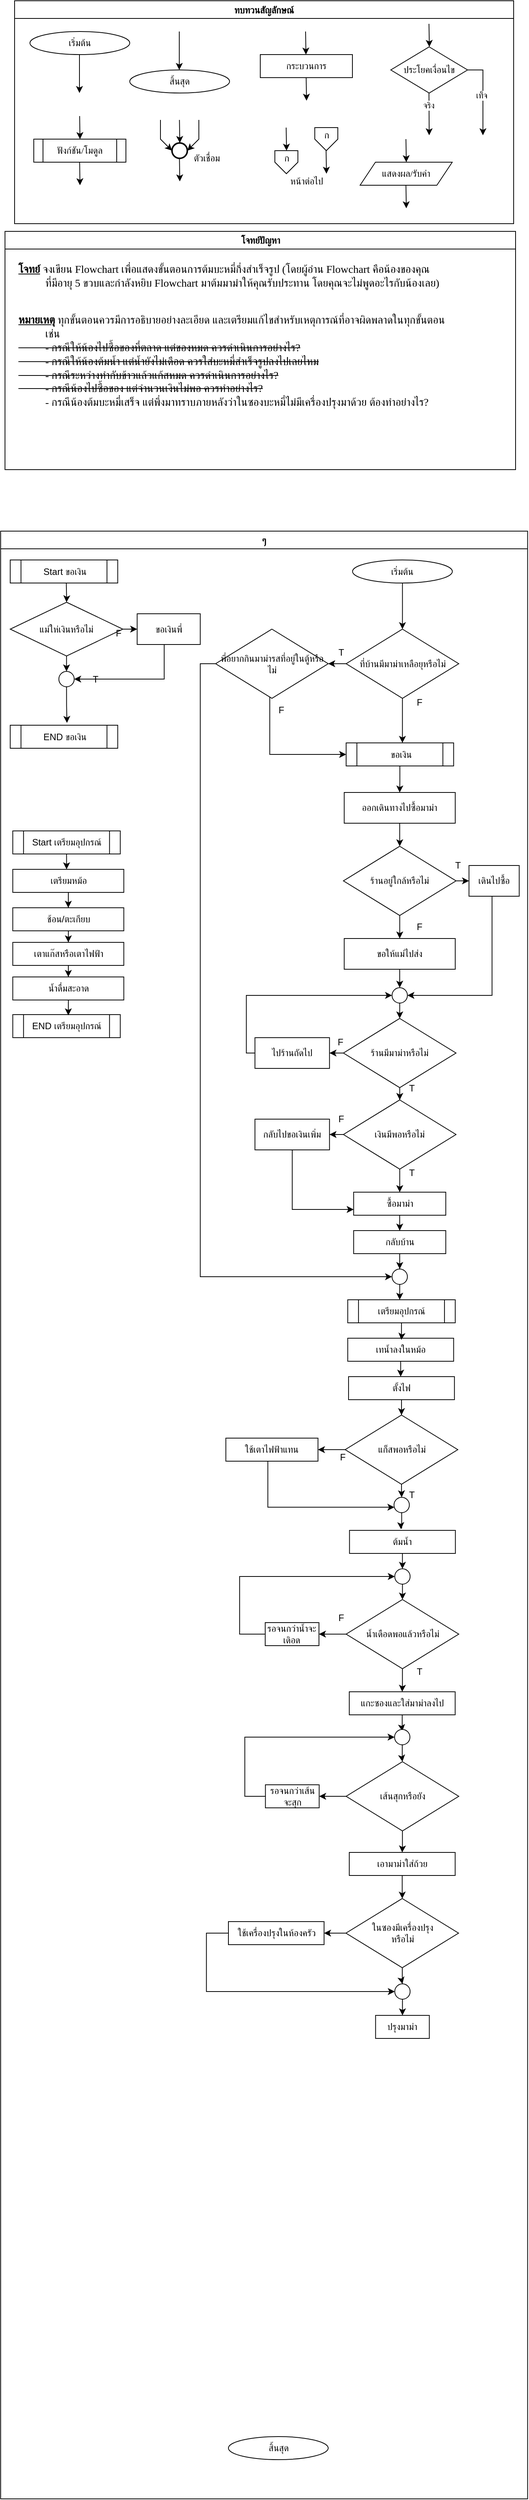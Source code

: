 <mxfile version="24.8.9">
  <diagram id="C5RBs43oDa-KdzZeNtuy" name="Page-1">
    <mxGraphModel dx="2316" dy="807" grid="1" gridSize="10" guides="1" tooltips="1" connect="1" arrows="1" fold="1" page="1" pageScale="1" pageWidth="827" pageHeight="1169" math="0" shadow="0">
      <root>
        <mxCell id="WIyWlLk6GJQsqaUBKTNV-0" />
        <mxCell id="WIyWlLk6GJQsqaUBKTNV-1" parent="WIyWlLk6GJQsqaUBKTNV-0" />
        <mxCell id="M7CGMbNuYNeq0SnUNNgH-6" value="ทบทวนสัญลักษณ์" style="swimlane;fontFamily=Sarabun;fontSource=https%3A%2F%2Ffonts.googleapis.com%2Fcss%3Ffamily%3DSarabun;" parent="WIyWlLk6GJQsqaUBKTNV-1" vertex="1">
          <mxGeometry x="-720" y="20" width="650" height="290" as="geometry" />
        </mxCell>
        <mxCell id="M7CGMbNuYNeq0SnUNNgH-2" value="&lt;font data-font-src=&quot;https://fonts.googleapis.com/css?family=Sarabun&quot; face=&quot;Sarabun&quot;&gt;เริ่มต้น&lt;/font&gt;" style="ellipse;whiteSpace=wrap;html=1;" parent="M7CGMbNuYNeq0SnUNNgH-6" vertex="1">
          <mxGeometry x="20" y="40" width="130" height="30" as="geometry" />
        </mxCell>
        <mxCell id="M7CGMbNuYNeq0SnUNNgH-5" value="" style="endArrow=classic;html=1;rounded=0;" parent="M7CGMbNuYNeq0SnUNNgH-6" edge="1">
          <mxGeometry width="50" height="50" relative="1" as="geometry">
            <mxPoint x="84.5" y="70" as="sourcePoint" />
            <mxPoint x="84.5" y="120" as="targetPoint" />
          </mxGeometry>
        </mxCell>
        <mxCell id="M7CGMbNuYNeq0SnUNNgH-3" value="&lt;font face=&quot;Sarabun&quot;&gt;สิ้นสุด&lt;/font&gt;" style="ellipse;whiteSpace=wrap;html=1;" parent="M7CGMbNuYNeq0SnUNNgH-6" vertex="1">
          <mxGeometry x="150" y="90" width="130" height="30" as="geometry" />
        </mxCell>
        <mxCell id="M7CGMbNuYNeq0SnUNNgH-4" value="" style="endArrow=classic;html=1;rounded=0;" parent="M7CGMbNuYNeq0SnUNNgH-6" edge="1">
          <mxGeometry width="50" height="50" relative="1" as="geometry">
            <mxPoint x="214.5" y="40" as="sourcePoint" />
            <mxPoint x="214.5" y="90" as="targetPoint" />
          </mxGeometry>
        </mxCell>
        <mxCell id="mvioNwK95yMqdUQ73LqQ-0" value="กระบวนการ" style="rounded=0;whiteSpace=wrap;html=1;fontFamily=Sarabun;fontSource=https%3A%2F%2Ffonts.googleapis.com%2Fcss%3Ffamily%3DSarabun;" parent="M7CGMbNuYNeq0SnUNNgH-6" vertex="1">
          <mxGeometry x="320" y="70" width="120" height="30" as="geometry" />
        </mxCell>
        <mxCell id="mvioNwK95yMqdUQ73LqQ-1" value="" style="endArrow=classic;html=1;rounded=0;" parent="M7CGMbNuYNeq0SnUNNgH-6" edge="1">
          <mxGeometry width="50" height="50" relative="1" as="geometry">
            <mxPoint x="379" y="40" as="sourcePoint" />
            <mxPoint x="379.5" y="70" as="targetPoint" />
          </mxGeometry>
        </mxCell>
        <mxCell id="mvioNwK95yMqdUQ73LqQ-2" value="" style="endArrow=classic;html=1;rounded=0;" parent="M7CGMbNuYNeq0SnUNNgH-6" edge="1">
          <mxGeometry width="50" height="50" relative="1" as="geometry">
            <mxPoint x="379.75" y="100" as="sourcePoint" />
            <mxPoint x="380.25" y="130" as="targetPoint" />
          </mxGeometry>
        </mxCell>
        <mxCell id="mvioNwK95yMqdUQ73LqQ-3" value="ประโยคเงื่อนไข" style="rhombus;whiteSpace=wrap;html=1;fontFamily=Sarabun;fontSource=https%3A%2F%2Ffonts.googleapis.com%2Fcss%3Ffamily%3DSarabun;" parent="M7CGMbNuYNeq0SnUNNgH-6" vertex="1">
          <mxGeometry x="490" y="60" width="100" height="60" as="geometry" />
        </mxCell>
        <mxCell id="mvioNwK95yMqdUQ73LqQ-4" value="" style="endArrow=classic;html=1;rounded=0;" parent="M7CGMbNuYNeq0SnUNNgH-6" edge="1">
          <mxGeometry width="50" height="50" relative="1" as="geometry">
            <mxPoint x="539.71" y="30" as="sourcePoint" />
            <mxPoint x="540.21" y="60" as="targetPoint" />
          </mxGeometry>
        </mxCell>
        <mxCell id="mvioNwK95yMqdUQ73LqQ-5" value="" style="endArrow=classic;html=1;rounded=0;" parent="M7CGMbNuYNeq0SnUNNgH-6" edge="1">
          <mxGeometry width="50" height="50" relative="1" as="geometry">
            <mxPoint x="539.71" y="120" as="sourcePoint" />
            <mxPoint x="540" y="175" as="targetPoint" />
          </mxGeometry>
        </mxCell>
        <mxCell id="mvioNwK95yMqdUQ73LqQ-7" value="จริง" style="edgeLabel;html=1;align=center;verticalAlign=middle;resizable=0;points=[];fontFamily=Sarabun;fontSource=https%3A%2F%2Ffonts.googleapis.com%2Fcss%3Ffamily%3DSarabun;" parent="mvioNwK95yMqdUQ73LqQ-5" vertex="1" connectable="0">
          <mxGeometry x="-0.414" y="-1" relative="1" as="geometry">
            <mxPoint as="offset" />
          </mxGeometry>
        </mxCell>
        <mxCell id="mvioNwK95yMqdUQ73LqQ-6" value="" style="endArrow=classic;html=1;rounded=0;exitX=1;exitY=0.5;exitDx=0;exitDy=0;" parent="M7CGMbNuYNeq0SnUNNgH-6" source="mvioNwK95yMqdUQ73LqQ-3" edge="1">
          <mxGeometry width="50" height="50" relative="1" as="geometry">
            <mxPoint x="620" y="95" as="sourcePoint" />
            <mxPoint x="610" y="175" as="targetPoint" />
            <Array as="points">
              <mxPoint x="610" y="90" />
            </Array>
          </mxGeometry>
        </mxCell>
        <mxCell id="mvioNwK95yMqdUQ73LqQ-8" value="&lt;font data-font-src=&quot;https://fonts.googleapis.com/css?family=Sarabun&quot; face=&quot;Sarabun&quot;&gt;เท็จ&lt;/font&gt;" style="edgeLabel;html=1;align=center;verticalAlign=middle;resizable=0;points=[];" parent="mvioNwK95yMqdUQ73LqQ-6" vertex="1" connectable="0">
          <mxGeometry x="-0.002" y="-2" relative="1" as="geometry">
            <mxPoint as="offset" />
          </mxGeometry>
        </mxCell>
        <mxCell id="mvioNwK95yMqdUQ73LqQ-9" value="&lt;font data-font-src=&quot;https://fonts.googleapis.com/css?family=Sarabun&quot; face=&quot;Sarabun&quot;&gt;ฟังก์ชัน/โมดูล&lt;/font&gt;" style="shape=process;whiteSpace=wrap;html=1;backgroundOutline=1;" parent="M7CGMbNuYNeq0SnUNNgH-6" vertex="1">
          <mxGeometry x="25" y="180" width="120" height="30" as="geometry" />
        </mxCell>
        <mxCell id="mvioNwK95yMqdUQ73LqQ-11" value="" style="endArrow=classic;html=1;rounded=0;" parent="M7CGMbNuYNeq0SnUNNgH-6" edge="1">
          <mxGeometry width="50" height="50" relative="1" as="geometry">
            <mxPoint x="84.71" y="150" as="sourcePoint" />
            <mxPoint x="85.21" y="180" as="targetPoint" />
          </mxGeometry>
        </mxCell>
        <mxCell id="mvioNwK95yMqdUQ73LqQ-12" value="" style="endArrow=classic;html=1;rounded=0;" parent="M7CGMbNuYNeq0SnUNNgH-6" edge="1">
          <mxGeometry width="50" height="50" relative="1" as="geometry">
            <mxPoint x="84.71" y="210" as="sourcePoint" />
            <mxPoint x="85.21" y="240" as="targetPoint" />
          </mxGeometry>
        </mxCell>
        <mxCell id="mvioNwK95yMqdUQ73LqQ-13" value="" style="strokeWidth=2;html=1;shape=mxgraph.flowchart.start_2;whiteSpace=wrap;" parent="M7CGMbNuYNeq0SnUNNgH-6" vertex="1">
          <mxGeometry x="205" y="185" width="20" height="20" as="geometry" />
        </mxCell>
        <mxCell id="mvioNwK95yMqdUQ73LqQ-16" value="" style="endArrow=classic;html=1;rounded=0;" parent="M7CGMbNuYNeq0SnUNNgH-6" edge="1">
          <mxGeometry width="50" height="50" relative="1" as="geometry">
            <mxPoint x="214.71" y="155" as="sourcePoint" />
            <mxPoint x="215.21" y="185" as="targetPoint" />
          </mxGeometry>
        </mxCell>
        <mxCell id="mvioNwK95yMqdUQ73LqQ-17" value="" style="endArrow=classic;html=1;rounded=0;entryX=0;entryY=0.5;entryDx=0;entryDy=0;entryPerimeter=0;" parent="M7CGMbNuYNeq0SnUNNgH-6" target="mvioNwK95yMqdUQ73LqQ-13" edge="1">
          <mxGeometry width="50" height="50" relative="1" as="geometry">
            <mxPoint x="190.0" y="155" as="sourcePoint" />
            <mxPoint x="190.5" y="185" as="targetPoint" />
            <Array as="points">
              <mxPoint x="190" y="180" />
            </Array>
          </mxGeometry>
        </mxCell>
        <mxCell id="mvioNwK95yMqdUQ73LqQ-18" value="" style="endArrow=classic;html=1;rounded=0;entryX=1;entryY=0.5;entryDx=0;entryDy=0;entryPerimeter=0;" parent="M7CGMbNuYNeq0SnUNNgH-6" target="mvioNwK95yMqdUQ73LqQ-13" edge="1">
          <mxGeometry width="50" height="50" relative="1" as="geometry">
            <mxPoint x="240.0" y="155" as="sourcePoint" />
            <mxPoint x="240.5" y="185" as="targetPoint" />
            <Array as="points">
              <mxPoint x="240" y="180" />
            </Array>
          </mxGeometry>
        </mxCell>
        <mxCell id="mvioNwK95yMqdUQ73LqQ-19" value="" style="endArrow=classic;html=1;rounded=0;" parent="M7CGMbNuYNeq0SnUNNgH-6" edge="1">
          <mxGeometry width="50" height="50" relative="1" as="geometry">
            <mxPoint x="214.71" y="205" as="sourcePoint" />
            <mxPoint x="215.21" y="235" as="targetPoint" />
          </mxGeometry>
        </mxCell>
        <mxCell id="mvioNwK95yMqdUQ73LqQ-20" value="&lt;font data-font-src=&quot;https://fonts.googleapis.com/css?family=Sarabun&quot; face=&quot;Sarabun&quot;&gt;ตัวเชื่อม&lt;/font&gt;" style="text;html=1;align=center;verticalAlign=middle;resizable=0;points=[];autosize=1;strokeColor=none;fillColor=none;" parent="M7CGMbNuYNeq0SnUNNgH-6" vertex="1">
          <mxGeometry x="220" y="190" width="60" height="30" as="geometry" />
        </mxCell>
        <mxCell id="mvioNwK95yMqdUQ73LqQ-25" value="" style="endArrow=classic;html=1;rounded=0;" parent="M7CGMbNuYNeq0SnUNNgH-6" edge="1">
          <mxGeometry width="50" height="50" relative="1" as="geometry">
            <mxPoint x="353.71" y="165" as="sourcePoint" />
            <mxPoint x="354.21" y="195" as="targetPoint" />
          </mxGeometry>
        </mxCell>
        <mxCell id="mvioNwK95yMqdUQ73LqQ-21" value="" style="verticalLabelPosition=bottom;verticalAlign=top;html=1;shape=offPageConnector;rounded=0;size=0.5;" parent="M7CGMbNuYNeq0SnUNNgH-6" vertex="1">
          <mxGeometry x="339" y="195" width="30" height="30" as="geometry" />
        </mxCell>
        <mxCell id="mvioNwK95yMqdUQ73LqQ-26" value="" style="endArrow=classic;html=1;rounded=0;" parent="M7CGMbNuYNeq0SnUNNgH-6" edge="1">
          <mxGeometry width="50" height="50" relative="1" as="geometry">
            <mxPoint x="405.71" y="195" as="sourcePoint" />
            <mxPoint x="406.21" y="225" as="targetPoint" />
          </mxGeometry>
        </mxCell>
        <mxCell id="mvioNwK95yMqdUQ73LqQ-27" value="" style="verticalLabelPosition=bottom;verticalAlign=top;html=1;shape=offPageConnector;rounded=0;size=0.5;" parent="M7CGMbNuYNeq0SnUNNgH-6" vertex="1">
          <mxGeometry x="391" y="165" width="30" height="30" as="geometry" />
        </mxCell>
        <mxCell id="mvioNwK95yMqdUQ73LqQ-28" value="หน้าต่อไป" style="text;html=1;align=center;verticalAlign=middle;resizable=0;points=[];autosize=1;strokeColor=none;fillColor=none;fontFamily=Sarabun;fontSource=https%3A%2F%2Ffonts.googleapis.com%2Fcss%3Ffamily%3DSarabun;" parent="M7CGMbNuYNeq0SnUNNgH-6" vertex="1">
          <mxGeometry x="345" y="220" width="70" height="30" as="geometry" />
        </mxCell>
        <mxCell id="mvioNwK95yMqdUQ73LqQ-29" value="ก" style="text;html=1;align=center;verticalAlign=middle;resizable=0;points=[];autosize=1;strokeColor=none;fillColor=none;fontFamily=Sarabun;fontSource=https%3A%2F%2Ffonts.googleapis.com%2Fcss%3Ffamily%3DSarabun;" parent="M7CGMbNuYNeq0SnUNNgH-6" vertex="1">
          <mxGeometry x="339" y="190" width="30" height="30" as="geometry" />
        </mxCell>
        <mxCell id="mvioNwK95yMqdUQ73LqQ-30" value="ก" style="text;html=1;align=center;verticalAlign=middle;resizable=0;points=[];autosize=1;strokeColor=none;fillColor=none;fontFamily=Sarabun;fontSource=https%3A%2F%2Ffonts.googleapis.com%2Fcss%3Ffamily%3DSarabun;" parent="M7CGMbNuYNeq0SnUNNgH-6" vertex="1">
          <mxGeometry x="391" y="160" width="30" height="30" as="geometry" />
        </mxCell>
        <mxCell id="mvioNwK95yMqdUQ73LqQ-32" value="แสดงผล/รับค่า" style="shape=parallelogram;perimeter=parallelogramPerimeter;whiteSpace=wrap;html=1;fixedSize=1;fontFamily=Sarabun;fontSource=https%3A%2F%2Ffonts.googleapis.com%2Fcss%3Ffamily%3DSarabun;" parent="M7CGMbNuYNeq0SnUNNgH-6" vertex="1">
          <mxGeometry x="450" y="210" width="120" height="30" as="geometry" />
        </mxCell>
        <mxCell id="mvioNwK95yMqdUQ73LqQ-33" value="" style="endArrow=classic;html=1;rounded=0;" parent="M7CGMbNuYNeq0SnUNNgH-6" edge="1">
          <mxGeometry width="50" height="50" relative="1" as="geometry">
            <mxPoint x="509.71" y="180" as="sourcePoint" />
            <mxPoint x="510.21" y="210" as="targetPoint" />
          </mxGeometry>
        </mxCell>
        <mxCell id="mvioNwK95yMqdUQ73LqQ-34" value="" style="endArrow=classic;html=1;rounded=0;" parent="M7CGMbNuYNeq0SnUNNgH-6" edge="1">
          <mxGeometry width="50" height="50" relative="1" as="geometry">
            <mxPoint x="509.71" y="240" as="sourcePoint" />
            <mxPoint x="510.21" y="270" as="targetPoint" />
          </mxGeometry>
        </mxCell>
        <mxCell id="mvioNwK95yMqdUQ73LqQ-36" value="ๆ" style="swimlane;fontFamily=Sarabun;fontSource=https%3A%2F%2Ffonts.googleapis.com%2Fcss%3Ffamily%3DSarabun;" parent="WIyWlLk6GJQsqaUBKTNV-1" vertex="1">
          <mxGeometry x="-738.17" y="710" width="686.34" height="2560" as="geometry" />
        </mxCell>
        <mxCell id="6KNeoOJkfJ_zAGrRaD6I-11" value="" style="edgeStyle=orthogonalEdgeStyle;rounded=0;orthogonalLoop=1;jettySize=auto;html=1;" parent="mvioNwK95yMqdUQ73LqQ-36" source="mvioNwK95yMqdUQ73LqQ-35" target="6KNeoOJkfJ_zAGrRaD6I-6" edge="1">
          <mxGeometry relative="1" as="geometry" />
        </mxCell>
        <mxCell id="mvioNwK95yMqdUQ73LqQ-35" value="&lt;font data-font-src=&quot;https://fonts.googleapis.com/css?family=Sarabun&quot; face=&quot;Sarabun&quot;&gt;เริ่มต้น&lt;/font&gt;" style="ellipse;whiteSpace=wrap;html=1;" parent="mvioNwK95yMqdUQ73LqQ-36" vertex="1">
          <mxGeometry x="458.34" y="37.5" width="130" height="30" as="geometry" />
        </mxCell>
        <mxCell id="mvioNwK95yMqdUQ73LqQ-69" value="&lt;font face=&quot;Sarabun&quot;&gt;สิ้นสุด&lt;/font&gt;" style="ellipse;whiteSpace=wrap;html=1;" parent="mvioNwK95yMqdUQ73LqQ-36" vertex="1">
          <mxGeometry x="296.67" y="2479" width="130" height="30" as="geometry" />
        </mxCell>
        <mxCell id="6KNeoOJkfJ_zAGrRaD6I-2" value="ใช้เตาไฟฟ้าแทน" style="rounded=0;whiteSpace=wrap;html=1;" parent="mvioNwK95yMqdUQ73LqQ-36" vertex="1">
          <mxGeometry x="293.34" y="1180" width="120" height="30" as="geometry" />
        </mxCell>
        <mxCell id="6KNeoOJkfJ_zAGrRaD6I-51" value="" style="edgeStyle=orthogonalEdgeStyle;rounded=0;orthogonalLoop=1;jettySize=auto;html=1;" parent="mvioNwK95yMqdUQ73LqQ-36" source="6KNeoOJkfJ_zAGrRaD6I-6" target="6KNeoOJkfJ_zAGrRaD6I-50" edge="1">
          <mxGeometry relative="1" as="geometry" />
        </mxCell>
        <mxCell id="6KNeoOJkfJ_zAGrRaD6I-52" value="" style="edgeStyle=orthogonalEdgeStyle;rounded=0;orthogonalLoop=1;jettySize=auto;html=1;" parent="mvioNwK95yMqdUQ73LqQ-36" source="6KNeoOJkfJ_zAGrRaD6I-6" target="6KNeoOJkfJ_zAGrRaD6I-49" edge="1">
          <mxGeometry relative="1" as="geometry">
            <Array as="points">
              <mxPoint x="523.5" y="260" />
              <mxPoint x="523.5" y="260" />
            </Array>
          </mxGeometry>
        </mxCell>
        <mxCell id="6KNeoOJkfJ_zAGrRaD6I-6" value="ที่บ้านมีมาม่าเหลือยุหรือไม่" style="rhombus;whiteSpace=wrap;html=1;" parent="mvioNwK95yMqdUQ73LqQ-36" vertex="1">
          <mxGeometry x="450" y="127.5" width="146.67" height="90" as="geometry" />
        </mxCell>
        <mxCell id="6KNeoOJkfJ_zAGrRaD6I-34" value="&amp;nbsp;Start ขอเงิน" style="shape=process;whiteSpace=wrap;html=1;backgroundOutline=1;" parent="mvioNwK95yMqdUQ73LqQ-36" vertex="1">
          <mxGeometry x="12.5" y="37.5" width="140" height="30" as="geometry" />
        </mxCell>
        <mxCell id="6KNeoOJkfJ_zAGrRaD6I-38" value="" style="edgeStyle=orthogonalEdgeStyle;rounded=0;orthogonalLoop=1;jettySize=auto;html=1;" parent="mvioNwK95yMqdUQ73LqQ-36" target="6KNeoOJkfJ_zAGrRaD6I-41" edge="1">
          <mxGeometry relative="1" as="geometry">
            <mxPoint x="85.5" y="67.5" as="sourcePoint" />
          </mxGeometry>
        </mxCell>
        <mxCell id="6KNeoOJkfJ_zAGrRaD6I-39" value="" style="edgeStyle=orthogonalEdgeStyle;rounded=0;orthogonalLoop=1;jettySize=auto;html=1;" parent="mvioNwK95yMqdUQ73LqQ-36" source="6KNeoOJkfJ_zAGrRaD6I-41" target="6KNeoOJkfJ_zAGrRaD6I-43" edge="1">
          <mxGeometry relative="1" as="geometry" />
        </mxCell>
        <mxCell id="6KNeoOJkfJ_zAGrRaD6I-40" value="" style="edgeStyle=orthogonalEdgeStyle;rounded=0;orthogonalLoop=1;jettySize=auto;html=1;" parent="mvioNwK95yMqdUQ73LqQ-36" source="6KNeoOJkfJ_zAGrRaD6I-41" target="6KNeoOJkfJ_zAGrRaD6I-47" edge="1">
          <mxGeometry relative="1" as="geometry" />
        </mxCell>
        <mxCell id="6KNeoOJkfJ_zAGrRaD6I-41" value="แม่ให่เงินหรือไม่" style="rhombus;whiteSpace=wrap;html=1;" parent="mvioNwK95yMqdUQ73LqQ-36" vertex="1">
          <mxGeometry x="12.5" y="92.5" width="146.67" height="70" as="geometry" />
        </mxCell>
        <mxCell id="6KNeoOJkfJ_zAGrRaD6I-42" style="edgeStyle=orthogonalEdgeStyle;rounded=0;orthogonalLoop=1;jettySize=auto;html=1;entryX=1;entryY=0.5;entryDx=0;entryDy=0;exitX=0.5;exitY=1;exitDx=0;exitDy=0;" parent="mvioNwK95yMqdUQ73LqQ-36" source="6KNeoOJkfJ_zAGrRaD6I-43" target="6KNeoOJkfJ_zAGrRaD6I-47" edge="1">
          <mxGeometry relative="1" as="geometry">
            <mxPoint x="107.82" y="172.5" as="targetPoint" />
            <Array as="points">
              <mxPoint x="213" y="148" />
              <mxPoint x="213" y="193" />
            </Array>
          </mxGeometry>
        </mxCell>
        <mxCell id="6KNeoOJkfJ_zAGrRaD6I-43" value="ขอเงินพี่" style="rounded=0;whiteSpace=wrap;html=1;" parent="mvioNwK95yMqdUQ73LqQ-36" vertex="1">
          <mxGeometry x="177.82" y="107.5" width="82.18" height="40" as="geometry" />
        </mxCell>
        <mxCell id="6KNeoOJkfJ_zAGrRaD6I-44" value="F" style="text;html=1;align=center;verticalAlign=middle;resizable=0;points=[];autosize=1;strokeColor=none;fillColor=none;" parent="mvioNwK95yMqdUQ73LqQ-36" vertex="1">
          <mxGeometry x="137.82" y="117.5" width="30" height="30" as="geometry" />
        </mxCell>
        <mxCell id="6KNeoOJkfJ_zAGrRaD6I-45" value="T" style="text;html=1;align=center;verticalAlign=middle;resizable=0;points=[];autosize=1;strokeColor=none;fillColor=none;" parent="mvioNwK95yMqdUQ73LqQ-36" vertex="1">
          <mxGeometry x="107.82" y="177.5" width="30" height="30" as="geometry" />
        </mxCell>
        <mxCell id="6KNeoOJkfJ_zAGrRaD6I-46" value="" style="edgeStyle=orthogonalEdgeStyle;rounded=0;orthogonalLoop=1;jettySize=auto;html=1;entryX=0.528;entryY=-0.099;entryDx=0;entryDy=0;entryPerimeter=0;" parent="mvioNwK95yMqdUQ73LqQ-36" source="6KNeoOJkfJ_zAGrRaD6I-47" target="6KNeoOJkfJ_zAGrRaD6I-48" edge="1">
          <mxGeometry relative="1" as="geometry">
            <mxPoint x="85.82" y="232.5" as="targetPoint" />
          </mxGeometry>
        </mxCell>
        <mxCell id="6KNeoOJkfJ_zAGrRaD6I-47" value="" style="ellipse;whiteSpace=wrap;html=1;aspect=fixed;" parent="mvioNwK95yMqdUQ73LqQ-36" vertex="1">
          <mxGeometry x="75.83" y="182.5" width="20" height="20" as="geometry" />
        </mxCell>
        <mxCell id="6KNeoOJkfJ_zAGrRaD6I-48" value="&amp;nbsp;END ขอเงิน" style="shape=process;whiteSpace=wrap;html=1;backgroundOutline=1;" parent="mvioNwK95yMqdUQ73LqQ-36" vertex="1">
          <mxGeometry x="12.5" y="252.5" width="140" height="30" as="geometry" />
        </mxCell>
        <mxCell id="6KNeoOJkfJ_zAGrRaD6I-60" value="" style="edgeStyle=orthogonalEdgeStyle;rounded=0;orthogonalLoop=1;jettySize=auto;html=1;" parent="mvioNwK95yMqdUQ73LqQ-36" source="6KNeoOJkfJ_zAGrRaD6I-49" target="6KNeoOJkfJ_zAGrRaD6I-58" edge="1">
          <mxGeometry relative="1" as="geometry" />
        </mxCell>
        <mxCell id="6KNeoOJkfJ_zAGrRaD6I-49" value="&amp;nbsp;ขอเงิน" style="shape=process;whiteSpace=wrap;html=1;backgroundOutline=1;" parent="mvioNwK95yMqdUQ73LqQ-36" vertex="1">
          <mxGeometry x="450" y="275.5" width="140" height="30" as="geometry" />
        </mxCell>
        <mxCell id="6KNeoOJkfJ_zAGrRaD6I-53" style="edgeStyle=orthogonalEdgeStyle;rounded=0;orthogonalLoop=1;jettySize=auto;html=1;entryX=0;entryY=0.5;entryDx=0;entryDy=0;" parent="mvioNwK95yMqdUQ73LqQ-36" source="6KNeoOJkfJ_zAGrRaD6I-50" target="6KNeoOJkfJ_zAGrRaD6I-49" edge="1">
          <mxGeometry relative="1" as="geometry">
            <mxPoint x="430" y="290" as="targetPoint" />
            <Array as="points">
              <mxPoint x="350.5" y="291" />
            </Array>
          </mxGeometry>
        </mxCell>
        <mxCell id="6KNeoOJkfJ_zAGrRaD6I-138" style="edgeStyle=orthogonalEdgeStyle;rounded=0;orthogonalLoop=1;jettySize=auto;html=1;exitX=0;exitY=0.5;exitDx=0;exitDy=0;entryX=0;entryY=0.5;entryDx=0;entryDy=0;" parent="mvioNwK95yMqdUQ73LqQ-36" source="6KNeoOJkfJ_zAGrRaD6I-50" target="6KNeoOJkfJ_zAGrRaD6I-139" edge="1">
          <mxGeometry relative="1" as="geometry">
            <mxPoint x="260" y="1032.909" as="targetPoint" />
            <Array as="points">
              <mxPoint x="260" y="173" />
              <mxPoint x="260" y="970" />
              <mxPoint x="510" y="970" />
            </Array>
          </mxGeometry>
        </mxCell>
        <mxCell id="6KNeoOJkfJ_zAGrRaD6I-50" value="พี่อยากกินมาม่ารสที่อยู่ในตู้หรือไม่" style="rhombus;whiteSpace=wrap;html=1;" parent="mvioNwK95yMqdUQ73LqQ-36" vertex="1">
          <mxGeometry x="280" y="127.5" width="146.67" height="90" as="geometry" />
        </mxCell>
        <mxCell id="6KNeoOJkfJ_zAGrRaD6I-55" value="T" style="text;html=1;align=center;verticalAlign=middle;resizable=0;points=[];autosize=1;strokeColor=none;fillColor=none;" parent="mvioNwK95yMqdUQ73LqQ-36" vertex="1">
          <mxGeometry x="428.34" y="142.5" width="30" height="30" as="geometry" />
        </mxCell>
        <mxCell id="6KNeoOJkfJ_zAGrRaD6I-56" value="F" style="text;html=1;align=center;verticalAlign=middle;resizable=0;points=[];autosize=1;strokeColor=none;fillColor=none;" parent="mvioNwK95yMqdUQ73LqQ-36" vertex="1">
          <mxGeometry x="530" y="207.5" width="30" height="30" as="geometry" />
        </mxCell>
        <mxCell id="6KNeoOJkfJ_zAGrRaD6I-57" value="F" style="text;html=1;align=center;verticalAlign=middle;resizable=0;points=[];autosize=1;strokeColor=none;fillColor=none;" parent="mvioNwK95yMqdUQ73LqQ-36" vertex="1">
          <mxGeometry x="350" y="217.5" width="30" height="30" as="geometry" />
        </mxCell>
        <mxCell id="6KNeoOJkfJ_zAGrRaD6I-92" value="" style="edgeStyle=orthogonalEdgeStyle;rounded=0;orthogonalLoop=1;jettySize=auto;html=1;" parent="mvioNwK95yMqdUQ73LqQ-36" source="6KNeoOJkfJ_zAGrRaD6I-58" target="6KNeoOJkfJ_zAGrRaD6I-91" edge="1">
          <mxGeometry relative="1" as="geometry" />
        </mxCell>
        <mxCell id="6KNeoOJkfJ_zAGrRaD6I-58" value="ออกเดินทางไปซื้อมาม่า" style="rounded=0;whiteSpace=wrap;html=1;" parent="mvioNwK95yMqdUQ73LqQ-36" vertex="1">
          <mxGeometry x="447.5" y="340" width="144.59" height="40" as="geometry" />
        </mxCell>
        <mxCell id="6KNeoOJkfJ_zAGrRaD6I-97" value="" style="edgeStyle=orthogonalEdgeStyle;rounded=0;orthogonalLoop=1;jettySize=auto;html=1;" parent="mvioNwK95yMqdUQ73LqQ-36" source="6KNeoOJkfJ_zAGrRaD6I-91" target="6KNeoOJkfJ_zAGrRaD6I-95" edge="1">
          <mxGeometry relative="1" as="geometry" />
        </mxCell>
        <mxCell id="6KNeoOJkfJ_zAGrRaD6I-117" value="" style="edgeStyle=orthogonalEdgeStyle;rounded=0;orthogonalLoop=1;jettySize=auto;html=1;" parent="mvioNwK95yMqdUQ73LqQ-36" source="6KNeoOJkfJ_zAGrRaD6I-91" target="6KNeoOJkfJ_zAGrRaD6I-115" edge="1">
          <mxGeometry relative="1" as="geometry" />
        </mxCell>
        <mxCell id="6KNeoOJkfJ_zAGrRaD6I-91" value="ร้านอยู่ใกล้หรือไม่" style="rhombus;whiteSpace=wrap;html=1;" parent="mvioNwK95yMqdUQ73LqQ-36" vertex="1">
          <mxGeometry x="446.46" y="410" width="146.67" height="90" as="geometry" />
        </mxCell>
        <mxCell id="6KNeoOJkfJ_zAGrRaD6I-110" value="" style="edgeStyle=orthogonalEdgeStyle;rounded=0;orthogonalLoop=1;jettySize=auto;html=1;" parent="mvioNwK95yMqdUQ73LqQ-36" source="6KNeoOJkfJ_zAGrRaD6I-95" target="6KNeoOJkfJ_zAGrRaD6I-103" edge="1">
          <mxGeometry relative="1" as="geometry" />
        </mxCell>
        <mxCell id="6KNeoOJkfJ_zAGrRaD6I-95" value="ขอให้แม่ไปส่ง" style="rounded=0;whiteSpace=wrap;html=1;" parent="mvioNwK95yMqdUQ73LqQ-36" vertex="1">
          <mxGeometry x="447.5" y="530" width="144.59" height="40" as="geometry" />
        </mxCell>
        <mxCell id="6KNeoOJkfJ_zAGrRaD6I-98" value="T" style="text;html=1;align=center;verticalAlign=middle;resizable=0;points=[];autosize=1;strokeColor=none;fillColor=none;" parent="mvioNwK95yMqdUQ73LqQ-36" vertex="1">
          <mxGeometry x="580" y="420" width="30" height="30" as="geometry" />
        </mxCell>
        <mxCell id="6KNeoOJkfJ_zAGrRaD6I-99" value="F" style="text;html=1;align=center;verticalAlign=middle;resizable=0;points=[];autosize=1;strokeColor=none;fillColor=none;" parent="mvioNwK95yMqdUQ73LqQ-36" vertex="1">
          <mxGeometry x="530" y="500" width="30" height="30" as="geometry" />
        </mxCell>
        <mxCell id="6KNeoOJkfJ_zAGrRaD6I-120" value="" style="edgeStyle=orthogonalEdgeStyle;rounded=0;orthogonalLoop=1;jettySize=auto;html=1;" parent="mvioNwK95yMqdUQ73LqQ-36" source="6KNeoOJkfJ_zAGrRaD6I-101" target="6KNeoOJkfJ_zAGrRaD6I-112" edge="1">
          <mxGeometry relative="1" as="geometry" />
        </mxCell>
        <mxCell id="6KNeoOJkfJ_zAGrRaD6I-127" value="" style="edgeStyle=orthogonalEdgeStyle;rounded=0;orthogonalLoop=1;jettySize=auto;html=1;" parent="mvioNwK95yMqdUQ73LqQ-36" source="6KNeoOJkfJ_zAGrRaD6I-101" target="6KNeoOJkfJ_zAGrRaD6I-124" edge="1">
          <mxGeometry relative="1" as="geometry" />
        </mxCell>
        <mxCell id="6KNeoOJkfJ_zAGrRaD6I-101" value="ร้านมีมาม่าหรือไม่" style="rhombus;whiteSpace=wrap;html=1;" parent="mvioNwK95yMqdUQ73LqQ-36" vertex="1">
          <mxGeometry x="446.45" y="634" width="146.67" height="90" as="geometry" />
        </mxCell>
        <mxCell id="6KNeoOJkfJ_zAGrRaD6I-106" value="" style="edgeStyle=orthogonalEdgeStyle;rounded=0;orthogonalLoop=1;jettySize=auto;html=1;" parent="mvioNwK95yMqdUQ73LqQ-36" source="6KNeoOJkfJ_zAGrRaD6I-103" target="6KNeoOJkfJ_zAGrRaD6I-101" edge="1">
          <mxGeometry relative="1" as="geometry" />
        </mxCell>
        <mxCell id="6KNeoOJkfJ_zAGrRaD6I-103" value="" style="ellipse;whiteSpace=wrap;html=1;aspect=fixed;" parent="mvioNwK95yMqdUQ73LqQ-36" vertex="1">
          <mxGeometry x="509.79" y="594" width="20" height="20" as="geometry" />
        </mxCell>
        <mxCell id="6KNeoOJkfJ_zAGrRaD6I-121" style="edgeStyle=orthogonalEdgeStyle;rounded=0;orthogonalLoop=1;jettySize=auto;html=1;entryX=0;entryY=0.5;entryDx=0;entryDy=0;" parent="mvioNwK95yMqdUQ73LqQ-36" source="6KNeoOJkfJ_zAGrRaD6I-112" target="6KNeoOJkfJ_zAGrRaD6I-103" edge="1">
          <mxGeometry relative="1" as="geometry">
            <Array as="points">
              <mxPoint x="320" y="679" />
              <mxPoint x="320" y="604" />
            </Array>
          </mxGeometry>
        </mxCell>
        <mxCell id="6KNeoOJkfJ_zAGrRaD6I-112" value="ไปร้านถัดไป" style="rounded=0;whiteSpace=wrap;html=1;" parent="mvioNwK95yMqdUQ73LqQ-36" vertex="1">
          <mxGeometry x="331.25" y="659" width="97.09" height="40" as="geometry" />
        </mxCell>
        <mxCell id="6KNeoOJkfJ_zAGrRaD6I-119" style="edgeStyle=orthogonalEdgeStyle;rounded=0;orthogonalLoop=1;jettySize=auto;html=1;entryX=1;entryY=0.5;entryDx=0;entryDy=0;" parent="mvioNwK95yMqdUQ73LqQ-36" source="6KNeoOJkfJ_zAGrRaD6I-115" target="6KNeoOJkfJ_zAGrRaD6I-103" edge="1">
          <mxGeometry relative="1" as="geometry">
            <Array as="points">
              <mxPoint x="640" y="604" />
            </Array>
          </mxGeometry>
        </mxCell>
        <mxCell id="6KNeoOJkfJ_zAGrRaD6I-115" value="เดินไปซื้อ" style="rounded=0;whiteSpace=wrap;html=1;" parent="mvioNwK95yMqdUQ73LqQ-36" vertex="1">
          <mxGeometry x="610" y="435" width="65.43" height="40" as="geometry" />
        </mxCell>
        <mxCell id="6KNeoOJkfJ_zAGrRaD6I-126" value="" style="edgeStyle=orthogonalEdgeStyle;rounded=0;orthogonalLoop=1;jettySize=auto;html=1;" parent="mvioNwK95yMqdUQ73LqQ-36" source="6KNeoOJkfJ_zAGrRaD6I-124" target="6KNeoOJkfJ_zAGrRaD6I-125" edge="1">
          <mxGeometry relative="1" as="geometry" />
        </mxCell>
        <mxCell id="6KNeoOJkfJ_zAGrRaD6I-131" value="" style="edgeStyle=orthogonalEdgeStyle;rounded=0;orthogonalLoop=1;jettySize=auto;html=1;" parent="mvioNwK95yMqdUQ73LqQ-36" source="6KNeoOJkfJ_zAGrRaD6I-124" target="6KNeoOJkfJ_zAGrRaD6I-130" edge="1">
          <mxGeometry relative="1" as="geometry" />
        </mxCell>
        <mxCell id="6KNeoOJkfJ_zAGrRaD6I-124" value="เงินมีพอหรือไม่" style="rhombus;whiteSpace=wrap;html=1;" parent="mvioNwK95yMqdUQ73LqQ-36" vertex="1">
          <mxGeometry x="446.45" y="740" width="146.67" height="90" as="geometry" />
        </mxCell>
        <mxCell id="6KNeoOJkfJ_zAGrRaD6I-132" style="edgeStyle=orthogonalEdgeStyle;rounded=0;orthogonalLoop=1;jettySize=auto;html=1;entryX=0;entryY=0.75;entryDx=0;entryDy=0;" parent="mvioNwK95yMqdUQ73LqQ-36" source="6KNeoOJkfJ_zAGrRaD6I-125" target="6KNeoOJkfJ_zAGrRaD6I-130" edge="1">
          <mxGeometry relative="1" as="geometry">
            <Array as="points">
              <mxPoint x="380" y="882" />
            </Array>
          </mxGeometry>
        </mxCell>
        <mxCell id="6KNeoOJkfJ_zAGrRaD6I-125" value="กลับไปขอเงินเพิ่ม" style="rounded=0;whiteSpace=wrap;html=1;" parent="mvioNwK95yMqdUQ73LqQ-36" vertex="1">
          <mxGeometry x="331.25" y="765" width="97.09" height="40" as="geometry" />
        </mxCell>
        <mxCell id="6KNeoOJkfJ_zAGrRaD6I-128" value="F" style="text;html=1;align=center;verticalAlign=middle;resizable=0;points=[];autosize=1;strokeColor=none;fillColor=none;" parent="mvioNwK95yMqdUQ73LqQ-36" vertex="1">
          <mxGeometry x="426.67" y="650" width="30" height="30" as="geometry" />
        </mxCell>
        <mxCell id="6KNeoOJkfJ_zAGrRaD6I-129" value="T" style="text;html=1;align=center;verticalAlign=middle;resizable=0;points=[];autosize=1;strokeColor=none;fillColor=none;" parent="mvioNwK95yMqdUQ73LqQ-36" vertex="1">
          <mxGeometry x="520.0" y="710" width="30" height="30" as="geometry" />
        </mxCell>
        <mxCell id="6KNeoOJkfJ_zAGrRaD6I-136" value="" style="edgeStyle=orthogonalEdgeStyle;rounded=0;orthogonalLoop=1;jettySize=auto;html=1;" parent="mvioNwK95yMqdUQ73LqQ-36" source="6KNeoOJkfJ_zAGrRaD6I-130" target="6KNeoOJkfJ_zAGrRaD6I-135" edge="1">
          <mxGeometry relative="1" as="geometry" />
        </mxCell>
        <mxCell id="6KNeoOJkfJ_zAGrRaD6I-130" value="ซื้อมาม่า" style="rounded=0;whiteSpace=wrap;html=1;" parent="mvioNwK95yMqdUQ73LqQ-36" vertex="1">
          <mxGeometry x="459.79" y="860" width="120" height="30" as="geometry" />
        </mxCell>
        <mxCell id="6KNeoOJkfJ_zAGrRaD6I-133" value="F" style="text;html=1;align=center;verticalAlign=middle;resizable=0;points=[];autosize=1;strokeColor=none;fillColor=none;" parent="mvioNwK95yMqdUQ73LqQ-36" vertex="1">
          <mxGeometry x="428.34" y="750" width="30" height="30" as="geometry" />
        </mxCell>
        <mxCell id="6KNeoOJkfJ_zAGrRaD6I-134" value="T" style="text;html=1;align=center;verticalAlign=middle;resizable=0;points=[];autosize=1;strokeColor=none;fillColor=none;" parent="mvioNwK95yMqdUQ73LqQ-36" vertex="1">
          <mxGeometry x="520.0" y="820" width="30" height="30" as="geometry" />
        </mxCell>
        <mxCell id="6KNeoOJkfJ_zAGrRaD6I-140" value="" style="edgeStyle=orthogonalEdgeStyle;rounded=0;orthogonalLoop=1;jettySize=auto;html=1;entryX=0.5;entryY=0;entryDx=0;entryDy=0;" parent="mvioNwK95yMqdUQ73LqQ-36" source="6KNeoOJkfJ_zAGrRaD6I-135" target="6KNeoOJkfJ_zAGrRaD6I-139" edge="1">
          <mxGeometry relative="1" as="geometry" />
        </mxCell>
        <mxCell id="6KNeoOJkfJ_zAGrRaD6I-135" value="กลับบ้าน" style="rounded=0;whiteSpace=wrap;html=1;" parent="mvioNwK95yMqdUQ73LqQ-36" vertex="1">
          <mxGeometry x="459.79" y="910" width="120" height="30" as="geometry" />
        </mxCell>
        <mxCell id="6KNeoOJkfJ_zAGrRaD6I-142" value="" style="edgeStyle=orthogonalEdgeStyle;rounded=0;orthogonalLoop=1;jettySize=auto;html=1;" parent="mvioNwK95yMqdUQ73LqQ-36" source="6KNeoOJkfJ_zAGrRaD6I-139" edge="1">
          <mxGeometry relative="1" as="geometry">
            <mxPoint x="520" y="1000" as="targetPoint" />
          </mxGeometry>
        </mxCell>
        <mxCell id="6KNeoOJkfJ_zAGrRaD6I-139" value="" style="ellipse;whiteSpace=wrap;html=1;aspect=fixed;" parent="mvioNwK95yMqdUQ73LqQ-36" vertex="1">
          <mxGeometry x="509.79" y="960" width="20" height="20" as="geometry" />
        </mxCell>
        <mxCell id="6KNeoOJkfJ_zAGrRaD6I-144" value="เตรียมอุปกรณ์" style="shape=process;whiteSpace=wrap;html=1;backgroundOutline=1;" parent="mvioNwK95yMqdUQ73LqQ-36" vertex="1">
          <mxGeometry x="452.09" y="1000" width="140" height="30" as="geometry" />
        </mxCell>
        <mxCell id="6KNeoOJkfJ_zAGrRaD6I-145" value="Start เตรียมอุปกรณ์&lt;span style=&quot;color: rgba(0, 0, 0, 0); font-family: monospace; font-size: 0px; text-align: start; text-wrap-mode: nowrap;&quot;&gt;%3CmxGraphModel%3E%3Croot%3E%3CmxCell%20id%3D%220%22%2F%3E%3CmxCell%20id%3D%221%22%20parent%3D%220%22%2F%3E%3CmxCell%20id%3D%222%22%20value%3D%22%E0%B9%80%E0%B8%95%E0%B8%A3%E0%B8%B5%E0%B8%A2%E0%B8%A1%E0%B8%AD%E0%B8%B8%E0%B8%9B%E0%B8%81%E0%B8%A3%E0%B8%93%E0%B9%8C%22%20style%3D%22shape%3Dprocess%3BwhiteSpace%3Dwrap%3Bhtml%3D1%3BbackgroundOutline%3D1%3B%22%20vertex%3D%221%22%20parent%3D%221%22%3E%3CmxGeometry%20x%3D%22-267.91%22%20y%3D%221710%22%20width%3D%22140%22%20height%3D%2230%22%20as%3D%22geometry%22%2F%3E%3C%2FmxCell%3E%3C%2Froot%3E%3C%2FmxGraphModel%3E&lt;/span&gt;" style="shape=process;whiteSpace=wrap;html=1;backgroundOutline=1;" parent="mvioNwK95yMqdUQ73LqQ-36" vertex="1">
          <mxGeometry x="15.83" y="390" width="140" height="30" as="geometry" />
        </mxCell>
        <mxCell id="6KNeoOJkfJ_zAGrRaD6I-153" style="edgeStyle=orthogonalEdgeStyle;rounded=0;orthogonalLoop=1;jettySize=auto;html=1;entryX=0.5;entryY=0;entryDx=0;entryDy=0;" parent="mvioNwK95yMqdUQ73LqQ-36" source="6KNeoOJkfJ_zAGrRaD6I-146" target="6KNeoOJkfJ_zAGrRaD6I-147" edge="1">
          <mxGeometry relative="1" as="geometry" />
        </mxCell>
        <mxCell id="6KNeoOJkfJ_zAGrRaD6I-146" value="เตรียมหม้อ" style="rounded=0;whiteSpace=wrap;html=1;" parent="mvioNwK95yMqdUQ73LqQ-36" vertex="1">
          <mxGeometry x="15.83" y="440" width="144.59" height="30" as="geometry" />
        </mxCell>
        <mxCell id="6KNeoOJkfJ_zAGrRaD6I-154" value="" style="edgeStyle=orthogonalEdgeStyle;rounded=0;orthogonalLoop=1;jettySize=auto;html=1;" parent="mvioNwK95yMqdUQ73LqQ-36" source="6KNeoOJkfJ_zAGrRaD6I-147" target="6KNeoOJkfJ_zAGrRaD6I-148" edge="1">
          <mxGeometry relative="1" as="geometry" />
        </mxCell>
        <mxCell id="6KNeoOJkfJ_zAGrRaD6I-147" value="ช้อน/ตะเกียบ" style="rounded=0;whiteSpace=wrap;html=1;" parent="mvioNwK95yMqdUQ73LqQ-36" vertex="1">
          <mxGeometry x="15.83" y="490" width="144.59" height="30" as="geometry" />
        </mxCell>
        <mxCell id="6KNeoOJkfJ_zAGrRaD6I-155" value="" style="edgeStyle=orthogonalEdgeStyle;rounded=0;orthogonalLoop=1;jettySize=auto;html=1;" parent="mvioNwK95yMqdUQ73LqQ-36" source="6KNeoOJkfJ_zAGrRaD6I-148" target="6KNeoOJkfJ_zAGrRaD6I-149" edge="1">
          <mxGeometry relative="1" as="geometry" />
        </mxCell>
        <mxCell id="6KNeoOJkfJ_zAGrRaD6I-148" value="เตาแก๊สหรือเตาไฟฟ้า" style="rounded=0;whiteSpace=wrap;html=1;" parent="mvioNwK95yMqdUQ73LqQ-36" vertex="1">
          <mxGeometry x="15.83" y="535" width="144.59" height="30" as="geometry" />
        </mxCell>
        <mxCell id="6KNeoOJkfJ_zAGrRaD6I-149" value="น้ำดื่มสะอาด" style="rounded=0;whiteSpace=wrap;html=1;" parent="mvioNwK95yMqdUQ73LqQ-36" vertex="1">
          <mxGeometry x="15.83" y="580" width="144.59" height="30" as="geometry" />
        </mxCell>
        <mxCell id="6KNeoOJkfJ_zAGrRaD6I-151" style="edgeStyle=orthogonalEdgeStyle;rounded=0;orthogonalLoop=1;jettySize=auto;html=1;entryX=0.484;entryY=0;entryDx=0;entryDy=0;entryPerimeter=0;" parent="mvioNwK95yMqdUQ73LqQ-36" source="6KNeoOJkfJ_zAGrRaD6I-145" target="6KNeoOJkfJ_zAGrRaD6I-146" edge="1">
          <mxGeometry relative="1" as="geometry" />
        </mxCell>
        <mxCell id="6KNeoOJkfJ_zAGrRaD6I-156" value="END เตรียมอุปกรณ์&lt;span style=&quot;color: rgba(0, 0, 0, 0); font-family: monospace; font-size: 0px; text-align: start; text-wrap-mode: nowrap;&quot;&gt;%3CmxGraphModel%3E%3Croot%3E%3CmxCell%20id%3D%220%22%2F%3E%3CmxCell%20id%3D%221%22%20parent%3D%220%22%2F%3E%3CmxCell%20id%3D%222%22%20value%3D%22%E0%B9%80%E0%B8%95%E0%B8%A3%E0%B8%B5%E0%B8%A2%E0%B8%A1%E0%B8%AD%E0%B8%B8%E0%B8%9B%E0%B8%81%E0%B8%A3%E0%B8%93%E0%B9%8C%22%20style%3D%22shape%3Dprocess%3BwhiteSpace%3Dwrap%3Bhtml%3D1%3BbackgroundOutline%3D1%3B%22%20vertex%3D%221%22%20parent%3D%221%22%3E%3CmxGeometry%20x%3D%22-267.91%22%20y%3D%221710%22%20width%3D%22140%22%20height%3D%2230%22%20as%3D%22geometry%22%2F%3E%3C%2FmxCell%3E%3C%2Froot%3E%3C%2FmxGraphModel%3E&lt;/span&gt;" style="shape=process;whiteSpace=wrap;html=1;backgroundOutline=1;" parent="mvioNwK95yMqdUQ73LqQ-36" vertex="1">
          <mxGeometry x="15.83" y="629" width="140" height="30" as="geometry" />
        </mxCell>
        <mxCell id="6KNeoOJkfJ_zAGrRaD6I-159" style="edgeStyle=orthogonalEdgeStyle;rounded=0;orthogonalLoop=1;jettySize=auto;html=1;entryX=0.516;entryY=0.033;entryDx=0;entryDy=0;entryPerimeter=0;" parent="mvioNwK95yMqdUQ73LqQ-36" source="6KNeoOJkfJ_zAGrRaD6I-149" target="6KNeoOJkfJ_zAGrRaD6I-156" edge="1">
          <mxGeometry relative="1" as="geometry" />
        </mxCell>
        <mxCell id="6KNeoOJkfJ_zAGrRaD6I-161" value="เทน้ำลงในหม้อ" style="rounded=0;whiteSpace=wrap;html=1;" parent="mvioNwK95yMqdUQ73LqQ-36" vertex="1">
          <mxGeometry x="452.09" y="1050" width="137.91" height="30" as="geometry" />
        </mxCell>
        <mxCell id="wU-uTnPuZ0TgHwUZPzKi-7" value="" style="edgeStyle=orthogonalEdgeStyle;rounded=0;orthogonalLoop=1;jettySize=auto;html=1;" edge="1" parent="mvioNwK95yMqdUQ73LqQ-36" source="wU-uTnPuZ0TgHwUZPzKi-0" target="wU-uTnPuZ0TgHwUZPzKi-1">
          <mxGeometry relative="1" as="geometry" />
        </mxCell>
        <mxCell id="wU-uTnPuZ0TgHwUZPzKi-0" value="ตั้งไฟ" style="rounded=0;whiteSpace=wrap;html=1;" vertex="1" parent="mvioNwK95yMqdUQ73LqQ-36">
          <mxGeometry x="453.14" y="1100" width="137.91" height="30" as="geometry" />
        </mxCell>
        <mxCell id="wU-uTnPuZ0TgHwUZPzKi-2" value="" style="edgeStyle=orthogonalEdgeStyle;rounded=0;orthogonalLoop=1;jettySize=auto;html=1;" edge="1" parent="mvioNwK95yMqdUQ73LqQ-36" source="wU-uTnPuZ0TgHwUZPzKi-1" target="6KNeoOJkfJ_zAGrRaD6I-2">
          <mxGeometry relative="1" as="geometry" />
        </mxCell>
        <mxCell id="wU-uTnPuZ0TgHwUZPzKi-121" style="edgeStyle=orthogonalEdgeStyle;rounded=0;orthogonalLoop=1;jettySize=auto;html=1;" edge="1" parent="mvioNwK95yMqdUQ73LqQ-36" source="wU-uTnPuZ0TgHwUZPzKi-1" target="wU-uTnPuZ0TgHwUZPzKi-115">
          <mxGeometry relative="1" as="geometry">
            <Array as="points">
              <mxPoint x="522" y="1249" />
              <mxPoint x="522" y="1249" />
            </Array>
          </mxGeometry>
        </mxCell>
        <mxCell id="wU-uTnPuZ0TgHwUZPzKi-1" value="แก็สพอหรือไม่" style="rhombus;whiteSpace=wrap;html=1;" vertex="1" parent="mvioNwK95yMqdUQ73LqQ-36">
          <mxGeometry x="448.75" y="1150" width="146.67" height="90" as="geometry" />
        </mxCell>
        <mxCell id="wU-uTnPuZ0TgHwUZPzKi-4" style="edgeStyle=orthogonalEdgeStyle;rounded=0;orthogonalLoop=1;jettySize=auto;html=1;entryX=0.506;entryY=0.072;entryDx=0;entryDy=0;entryPerimeter=0;" edge="1" parent="mvioNwK95yMqdUQ73LqQ-36" source="6KNeoOJkfJ_zAGrRaD6I-144" target="6KNeoOJkfJ_zAGrRaD6I-161">
          <mxGeometry relative="1" as="geometry" />
        </mxCell>
        <mxCell id="wU-uTnPuZ0TgHwUZPzKi-6" style="edgeStyle=orthogonalEdgeStyle;rounded=0;orthogonalLoop=1;jettySize=auto;html=1;entryX=0.492;entryY=0;entryDx=0;entryDy=0;entryPerimeter=0;" edge="1" parent="mvioNwK95yMqdUQ73LqQ-36" source="6KNeoOJkfJ_zAGrRaD6I-161" target="wU-uTnPuZ0TgHwUZPzKi-0">
          <mxGeometry relative="1" as="geometry" />
        </mxCell>
        <mxCell id="wU-uTnPuZ0TgHwUZPzKi-15" style="edgeStyle=orthogonalEdgeStyle;rounded=0;orthogonalLoop=1;jettySize=auto;html=1;entryX=0.5;entryY=0;entryDx=0;entryDy=0;" edge="1" parent="mvioNwK95yMqdUQ73LqQ-36" source="wU-uTnPuZ0TgHwUZPzKi-8" target="wU-uTnPuZ0TgHwUZPzKi-11">
          <mxGeometry relative="1" as="geometry" />
        </mxCell>
        <mxCell id="wU-uTnPuZ0TgHwUZPzKi-8" value="ต้มน้ำ" style="rounded=0;whiteSpace=wrap;html=1;" vertex="1" parent="mvioNwK95yMqdUQ73LqQ-36">
          <mxGeometry x="454.39" y="1300" width="137.91" height="30" as="geometry" />
        </mxCell>
        <mxCell id="wU-uTnPuZ0TgHwUZPzKi-18" value="" style="edgeStyle=orthogonalEdgeStyle;rounded=0;orthogonalLoop=1;jettySize=auto;html=1;" edge="1" parent="mvioNwK95yMqdUQ73LqQ-36" source="wU-uTnPuZ0TgHwUZPzKi-10" target="wU-uTnPuZ0TgHwUZPzKi-17">
          <mxGeometry relative="1" as="geometry" />
        </mxCell>
        <mxCell id="wU-uTnPuZ0TgHwUZPzKi-127" value="" style="edgeStyle=orthogonalEdgeStyle;rounded=0;orthogonalLoop=1;jettySize=auto;html=1;" edge="1" parent="mvioNwK95yMqdUQ73LqQ-36" source="wU-uTnPuZ0TgHwUZPzKi-10" target="wU-uTnPuZ0TgHwUZPzKi-126">
          <mxGeometry relative="1" as="geometry" />
        </mxCell>
        <mxCell id="wU-uTnPuZ0TgHwUZPzKi-10" value="น้ำเดือดพอแล้วหรือไม่" style="rhombus;whiteSpace=wrap;html=1;" vertex="1" parent="mvioNwK95yMqdUQ73LqQ-36">
          <mxGeometry x="450.0" y="1390" width="146.67" height="90" as="geometry" />
        </mxCell>
        <mxCell id="wU-uTnPuZ0TgHwUZPzKi-16" value="" style="edgeStyle=orthogonalEdgeStyle;rounded=0;orthogonalLoop=1;jettySize=auto;html=1;" edge="1" parent="mvioNwK95yMqdUQ73LqQ-36" source="wU-uTnPuZ0TgHwUZPzKi-11" target="wU-uTnPuZ0TgHwUZPzKi-10">
          <mxGeometry relative="1" as="geometry" />
        </mxCell>
        <mxCell id="wU-uTnPuZ0TgHwUZPzKi-11" value="" style="ellipse;whiteSpace=wrap;html=1;aspect=fixed;" vertex="1" parent="mvioNwK95yMqdUQ73LqQ-36">
          <mxGeometry x="513.34" y="1350" width="20" height="20" as="geometry" />
        </mxCell>
        <mxCell id="wU-uTnPuZ0TgHwUZPzKi-19" style="edgeStyle=orthogonalEdgeStyle;rounded=0;orthogonalLoop=1;jettySize=auto;html=1;entryX=0;entryY=0.5;entryDx=0;entryDy=0;" edge="1" parent="mvioNwK95yMqdUQ73LqQ-36" source="wU-uTnPuZ0TgHwUZPzKi-17" target="wU-uTnPuZ0TgHwUZPzKi-11">
          <mxGeometry relative="1" as="geometry">
            <Array as="points">
              <mxPoint x="311.25" y="1435" />
              <mxPoint x="311.25" y="1360" />
            </Array>
          </mxGeometry>
        </mxCell>
        <mxCell id="wU-uTnPuZ0TgHwUZPzKi-17" value="รอจนกว่าน้ำจะเดิอด" style="rounded=0;whiteSpace=wrap;html=1;" vertex="1" parent="mvioNwK95yMqdUQ73LqQ-36">
          <mxGeometry x="344.59" y="1420" width="70" height="30" as="geometry" />
        </mxCell>
        <mxCell id="wU-uTnPuZ0TgHwUZPzKi-20" value="T" style="text;html=1;align=center;verticalAlign=middle;resizable=0;points=[];autosize=1;strokeColor=none;fillColor=none;" vertex="1" parent="mvioNwK95yMqdUQ73LqQ-36">
          <mxGeometry x="520" y="1239" width="30" height="30" as="geometry" />
        </mxCell>
        <mxCell id="wU-uTnPuZ0TgHwUZPzKi-21" value="T" style="text;html=1;align=center;verticalAlign=middle;resizable=0;points=[];autosize=1;strokeColor=none;fillColor=none;" vertex="1" parent="mvioNwK95yMqdUQ73LqQ-36">
          <mxGeometry x="529.79" y="1469" width="30" height="30" as="geometry" />
        </mxCell>
        <mxCell id="wU-uTnPuZ0TgHwUZPzKi-114" value="F" style="text;html=1;align=center;verticalAlign=middle;resizable=0;points=[];autosize=1;strokeColor=none;fillColor=none;" vertex="1" parent="mvioNwK95yMqdUQ73LqQ-36">
          <mxGeometry x="429.79" y="1190" width="30" height="30" as="geometry" />
        </mxCell>
        <mxCell id="wU-uTnPuZ0TgHwUZPzKi-115" value="" style="ellipse;whiteSpace=wrap;html=1;aspect=fixed;" vertex="1" parent="mvioNwK95yMqdUQ73LqQ-36">
          <mxGeometry x="512.34" y="1257" width="20" height="20" as="geometry" />
        </mxCell>
        <mxCell id="wU-uTnPuZ0TgHwUZPzKi-123" style="edgeStyle=orthogonalEdgeStyle;rounded=0;orthogonalLoop=1;jettySize=auto;html=1;entryX=0.486;entryY=-0.053;entryDx=0;entryDy=0;entryPerimeter=0;" edge="1" parent="mvioNwK95yMqdUQ73LqQ-36" source="wU-uTnPuZ0TgHwUZPzKi-115" target="wU-uTnPuZ0TgHwUZPzKi-8">
          <mxGeometry relative="1" as="geometry" />
        </mxCell>
        <mxCell id="wU-uTnPuZ0TgHwUZPzKi-124" style="edgeStyle=orthogonalEdgeStyle;rounded=0;orthogonalLoop=1;jettySize=auto;html=1;entryX=0.025;entryY=0.646;entryDx=0;entryDy=0;entryPerimeter=0;" edge="1" parent="mvioNwK95yMqdUQ73LqQ-36" source="6KNeoOJkfJ_zAGrRaD6I-2" target="wU-uTnPuZ0TgHwUZPzKi-115">
          <mxGeometry relative="1" as="geometry">
            <Array as="points">
              <mxPoint x="348" y="1270" />
            </Array>
          </mxGeometry>
        </mxCell>
        <mxCell id="wU-uTnPuZ0TgHwUZPzKi-125" value="F" style="text;html=1;align=center;verticalAlign=middle;resizable=0;points=[];autosize=1;strokeColor=none;fillColor=none;" vertex="1" parent="mvioNwK95yMqdUQ73LqQ-36">
          <mxGeometry x="428.34" y="1399" width="30" height="30" as="geometry" />
        </mxCell>
        <mxCell id="wU-uTnPuZ0TgHwUZPzKi-133" value="" style="edgeStyle=orthogonalEdgeStyle;rounded=0;orthogonalLoop=1;jettySize=auto;html=1;entryX=0.505;entryY=0.121;entryDx=0;entryDy=0;entryPerimeter=0;" edge="1" parent="mvioNwK95yMqdUQ73LqQ-36" source="wU-uTnPuZ0TgHwUZPzKi-126" target="wU-uTnPuZ0TgHwUZPzKi-132">
          <mxGeometry relative="1" as="geometry" />
        </mxCell>
        <mxCell id="wU-uTnPuZ0TgHwUZPzKi-126" value="แกะซองและใส่มาม่าลงไป" style="rounded=0;whiteSpace=wrap;html=1;" vertex="1" parent="mvioNwK95yMqdUQ73LqQ-36">
          <mxGeometry x="454.09" y="1510" width="137.91" height="30" as="geometry" />
        </mxCell>
        <mxCell id="wU-uTnPuZ0TgHwUZPzKi-131" value="" style="edgeStyle=orthogonalEdgeStyle;rounded=0;orthogonalLoop=1;jettySize=auto;html=1;" edge="1" parent="mvioNwK95yMqdUQ73LqQ-36" source="wU-uTnPuZ0TgHwUZPzKi-128" target="wU-uTnPuZ0TgHwUZPzKi-130">
          <mxGeometry relative="1" as="geometry" />
        </mxCell>
        <mxCell id="wU-uTnPuZ0TgHwUZPzKi-139" value="" style="edgeStyle=orthogonalEdgeStyle;rounded=0;orthogonalLoop=1;jettySize=auto;html=1;" edge="1" parent="mvioNwK95yMqdUQ73LqQ-36" source="wU-uTnPuZ0TgHwUZPzKi-128" target="wU-uTnPuZ0TgHwUZPzKi-138">
          <mxGeometry relative="1" as="geometry" />
        </mxCell>
        <mxCell id="wU-uTnPuZ0TgHwUZPzKi-128" value="เส้นสุกหรือยัง" style="rhombus;whiteSpace=wrap;html=1;" vertex="1" parent="mvioNwK95yMqdUQ73LqQ-36">
          <mxGeometry x="450.0" y="1601" width="146.67" height="90" as="geometry" />
        </mxCell>
        <mxCell id="wU-uTnPuZ0TgHwUZPzKi-137" style="edgeStyle=orthogonalEdgeStyle;rounded=0;orthogonalLoop=1;jettySize=auto;html=1;entryX=0;entryY=0.5;entryDx=0;entryDy=0;" edge="1" parent="mvioNwK95yMqdUQ73LqQ-36" source="wU-uTnPuZ0TgHwUZPzKi-130" target="wU-uTnPuZ0TgHwUZPzKi-132">
          <mxGeometry relative="1" as="geometry">
            <Array as="points">
              <mxPoint x="318" y="1646" />
              <mxPoint x="318" y="1569" />
            </Array>
          </mxGeometry>
        </mxCell>
        <mxCell id="wU-uTnPuZ0TgHwUZPzKi-130" value="รอจนกว่าเส้นจะสุก" style="rounded=0;whiteSpace=wrap;html=1;" vertex="1" parent="mvioNwK95yMqdUQ73LqQ-36">
          <mxGeometry x="344.88" y="1631" width="70" height="30" as="geometry" />
        </mxCell>
        <mxCell id="wU-uTnPuZ0TgHwUZPzKi-136" value="" style="edgeStyle=orthogonalEdgeStyle;rounded=0;orthogonalLoop=1;jettySize=auto;html=1;" edge="1" parent="mvioNwK95yMqdUQ73LqQ-36" source="wU-uTnPuZ0TgHwUZPzKi-132" target="wU-uTnPuZ0TgHwUZPzKi-128">
          <mxGeometry relative="1" as="geometry" />
        </mxCell>
        <mxCell id="wU-uTnPuZ0TgHwUZPzKi-132" value="" style="ellipse;whiteSpace=wrap;html=1;aspect=fixed;" vertex="1" parent="mvioNwK95yMqdUQ73LqQ-36">
          <mxGeometry x="513.09" y="1559" width="20" height="20" as="geometry" />
        </mxCell>
        <mxCell id="wU-uTnPuZ0TgHwUZPzKi-143" value="" style="edgeStyle=orthogonalEdgeStyle;rounded=0;orthogonalLoop=1;jettySize=auto;html=1;" edge="1" parent="mvioNwK95yMqdUQ73LqQ-36" source="wU-uTnPuZ0TgHwUZPzKi-138" target="wU-uTnPuZ0TgHwUZPzKi-142">
          <mxGeometry relative="1" as="geometry" />
        </mxCell>
        <mxCell id="wU-uTnPuZ0TgHwUZPzKi-138" value="เอามาม่าใส่ถ้วย" style="rounded=0;whiteSpace=wrap;html=1;" vertex="1" parent="mvioNwK95yMqdUQ73LqQ-36">
          <mxGeometry x="454.09" y="1719" width="137.91" height="30" as="geometry" />
        </mxCell>
        <mxCell id="wU-uTnPuZ0TgHwUZPzKi-149" value="" style="edgeStyle=orthogonalEdgeStyle;rounded=0;orthogonalLoop=1;jettySize=auto;html=1;" edge="1" parent="mvioNwK95yMqdUQ73LqQ-36" source="wU-uTnPuZ0TgHwUZPzKi-142" target="wU-uTnPuZ0TgHwUZPzKi-148">
          <mxGeometry relative="1" as="geometry" />
        </mxCell>
        <mxCell id="wU-uTnPuZ0TgHwUZPzKi-151" value="" style="edgeStyle=orthogonalEdgeStyle;rounded=0;orthogonalLoop=1;jettySize=auto;html=1;" edge="1" parent="mvioNwK95yMqdUQ73LqQ-36" source="wU-uTnPuZ0TgHwUZPzKi-142" target="wU-uTnPuZ0TgHwUZPzKi-150">
          <mxGeometry relative="1" as="geometry" />
        </mxCell>
        <mxCell id="wU-uTnPuZ0TgHwUZPzKi-142" value="ในซองมีเครื่องปรุง&lt;div&gt;หรือไม่&lt;/div&gt;" style="rhombus;whiteSpace=wrap;html=1;" vertex="1" parent="mvioNwK95yMqdUQ73LqQ-36">
          <mxGeometry x="449.75" y="1779" width="146.67" height="90" as="geometry" />
        </mxCell>
        <mxCell id="wU-uTnPuZ0TgHwUZPzKi-146" value="ปรุงมาม่า" style="rounded=0;whiteSpace=wrap;html=1;" vertex="1" parent="mvioNwK95yMqdUQ73LqQ-36">
          <mxGeometry x="488.35" y="1931" width="70" height="30" as="geometry" />
        </mxCell>
        <mxCell id="wU-uTnPuZ0TgHwUZPzKi-152" style="edgeStyle=orthogonalEdgeStyle;rounded=0;orthogonalLoop=1;jettySize=auto;html=1;entryX=0;entryY=0.5;entryDx=0;entryDy=0;" edge="1" parent="mvioNwK95yMqdUQ73LqQ-36" source="wU-uTnPuZ0TgHwUZPzKi-148" target="wU-uTnPuZ0TgHwUZPzKi-150">
          <mxGeometry relative="1" as="geometry">
            <Array as="points">
              <mxPoint x="268" y="1824" />
              <mxPoint x="268" y="1900" />
            </Array>
          </mxGeometry>
        </mxCell>
        <mxCell id="wU-uTnPuZ0TgHwUZPzKi-148" value="ใช้เครื่องปรุงในห้องครัว" style="rounded=0;whiteSpace=wrap;html=1;" vertex="1" parent="mvioNwK95yMqdUQ73LqQ-36">
          <mxGeometry x="296.67" y="1809" width="124.59" height="30" as="geometry" />
        </mxCell>
        <mxCell id="wU-uTnPuZ0TgHwUZPzKi-153" value="" style="edgeStyle=orthogonalEdgeStyle;rounded=0;orthogonalLoop=1;jettySize=auto;html=1;" edge="1" parent="mvioNwK95yMqdUQ73LqQ-36" source="wU-uTnPuZ0TgHwUZPzKi-150" target="wU-uTnPuZ0TgHwUZPzKi-146">
          <mxGeometry relative="1" as="geometry" />
        </mxCell>
        <mxCell id="wU-uTnPuZ0TgHwUZPzKi-150" value="" style="ellipse;whiteSpace=wrap;html=1;aspect=fixed;" vertex="1" parent="mvioNwK95yMqdUQ73LqQ-36">
          <mxGeometry x="513.34" y="1890" width="20" height="20" as="geometry" />
        </mxCell>
        <mxCell id="mvioNwK95yMqdUQ73LqQ-70" value="&lt;font data-font-src=&quot;https://fonts.googleapis.com/css?family=Sarabun&quot; face=&quot;Sarabun&quot;&gt;โจทย์ปัญหา&lt;/font&gt;" style="swimlane;whiteSpace=wrap;html=1;" parent="WIyWlLk6GJQsqaUBKTNV-1" vertex="1">
          <mxGeometry x="-732.5" y="320" width="665" height="310" as="geometry" />
        </mxCell>
        <mxCell id="mvioNwK95yMqdUQ73LqQ-71" value="&lt;p style=&quot;line-height: 120%;&quot;&gt;&lt;font data-font-src=&quot;https://fonts.googleapis.com/css?family=Sarabun&quot; face=&quot;Sarabun&quot; style=&quot;font-size: 14px;&quot;&gt;&lt;b&gt;&lt;u&gt;โจทย์&lt;/u&gt;&lt;/b&gt; จงเขียน Flowchart เพื่อแสดงขั้นตอนการต้มบะหมี่กึ่งสำเร็จรูป (โดยผู้อ่าน Flowchart คือน้องของคุณ&lt;br&gt;&amp;nbsp; &amp;nbsp; &amp;nbsp; &amp;nbsp; &amp;nbsp; ที่มีอายุ 5 ขวบและกำลังหยิบ Flowchart มาต้มมาม่าให้คุณรับประทาน โดยคุณจะไม่พูดอะไรกับน้องเลย)&lt;br&gt;&lt;/font&gt;&lt;br&gt;&lt;/p&gt;&lt;p style=&quot;line-height: 120%;&quot;&gt;&lt;font face=&quot;Sarabun&quot;&gt;&lt;b&gt;&lt;u&gt;หมายเหตุ&lt;/u&gt;&lt;/b&gt; ทุกขั้นตอนควรมีการอธิบายอย่างละเอียด และเตรียมแก้ไขสำหรับเหตุการณ์ที่อาจผิดพลาดในทุกขั้นตอน&lt;br&gt;&amp;nbsp; &amp;nbsp; &amp;nbsp; &amp;nbsp; &amp;nbsp; เช่น&lt;br&gt;&lt;strike&gt;&amp;nbsp; &amp;nbsp; &amp;nbsp; &amp;nbsp; &amp;nbsp; - กรณีให้น้องไปซื้อของที่ตลาด แต่ของหมด ควรดำเนินการอย่างไร?&lt;br&gt;&amp;nbsp; &amp;nbsp; &amp;nbsp; &amp;nbsp; &amp;nbsp; - กรณีให้น้องต้มน้ำ แต่น้ำยังไม่เดือด ควรใส่บะหมี่สำเร็จรูปลงไปเลยไหม&lt;br&gt;&amp;nbsp; &amp;nbsp; &amp;nbsp; &amp;nbsp; &amp;nbsp; - กรณีระหว่างทำกับข้าวแล้วแก้สหมด ควรดำเนินการอย่างไร?&lt;br&gt;&amp;nbsp; &amp;nbsp; &amp;nbsp; &amp;nbsp; &amp;nbsp; - กรณีน้องไปซื้อของ แต่จำนวนเงินไม่พอ ควรทำอย่างไร?&lt;br&gt;&lt;/strike&gt;&amp;nbsp; &amp;nbsp; &amp;nbsp; &amp;nbsp; &amp;nbsp; - กรณีน้องต้มบะหมี่เสร็จ แต่พึ่งมาทราบภายหลังว่าในซองบะหมี่ไม่มีเครื่องปรุงมาด้วย ต้องทำอย่างไร?&lt;/font&gt;&lt;/p&gt;" style="text;html=1;align=left;verticalAlign=top;resizable=0;points=[];autosize=1;strokeColor=none;fillColor=none;fontSize=14;" parent="mvioNwK95yMqdUQ73LqQ-70" vertex="1">
          <mxGeometry x="15" y="20" width="650" height="240" as="geometry" />
        </mxCell>
      </root>
    </mxGraphModel>
  </diagram>
</mxfile>
